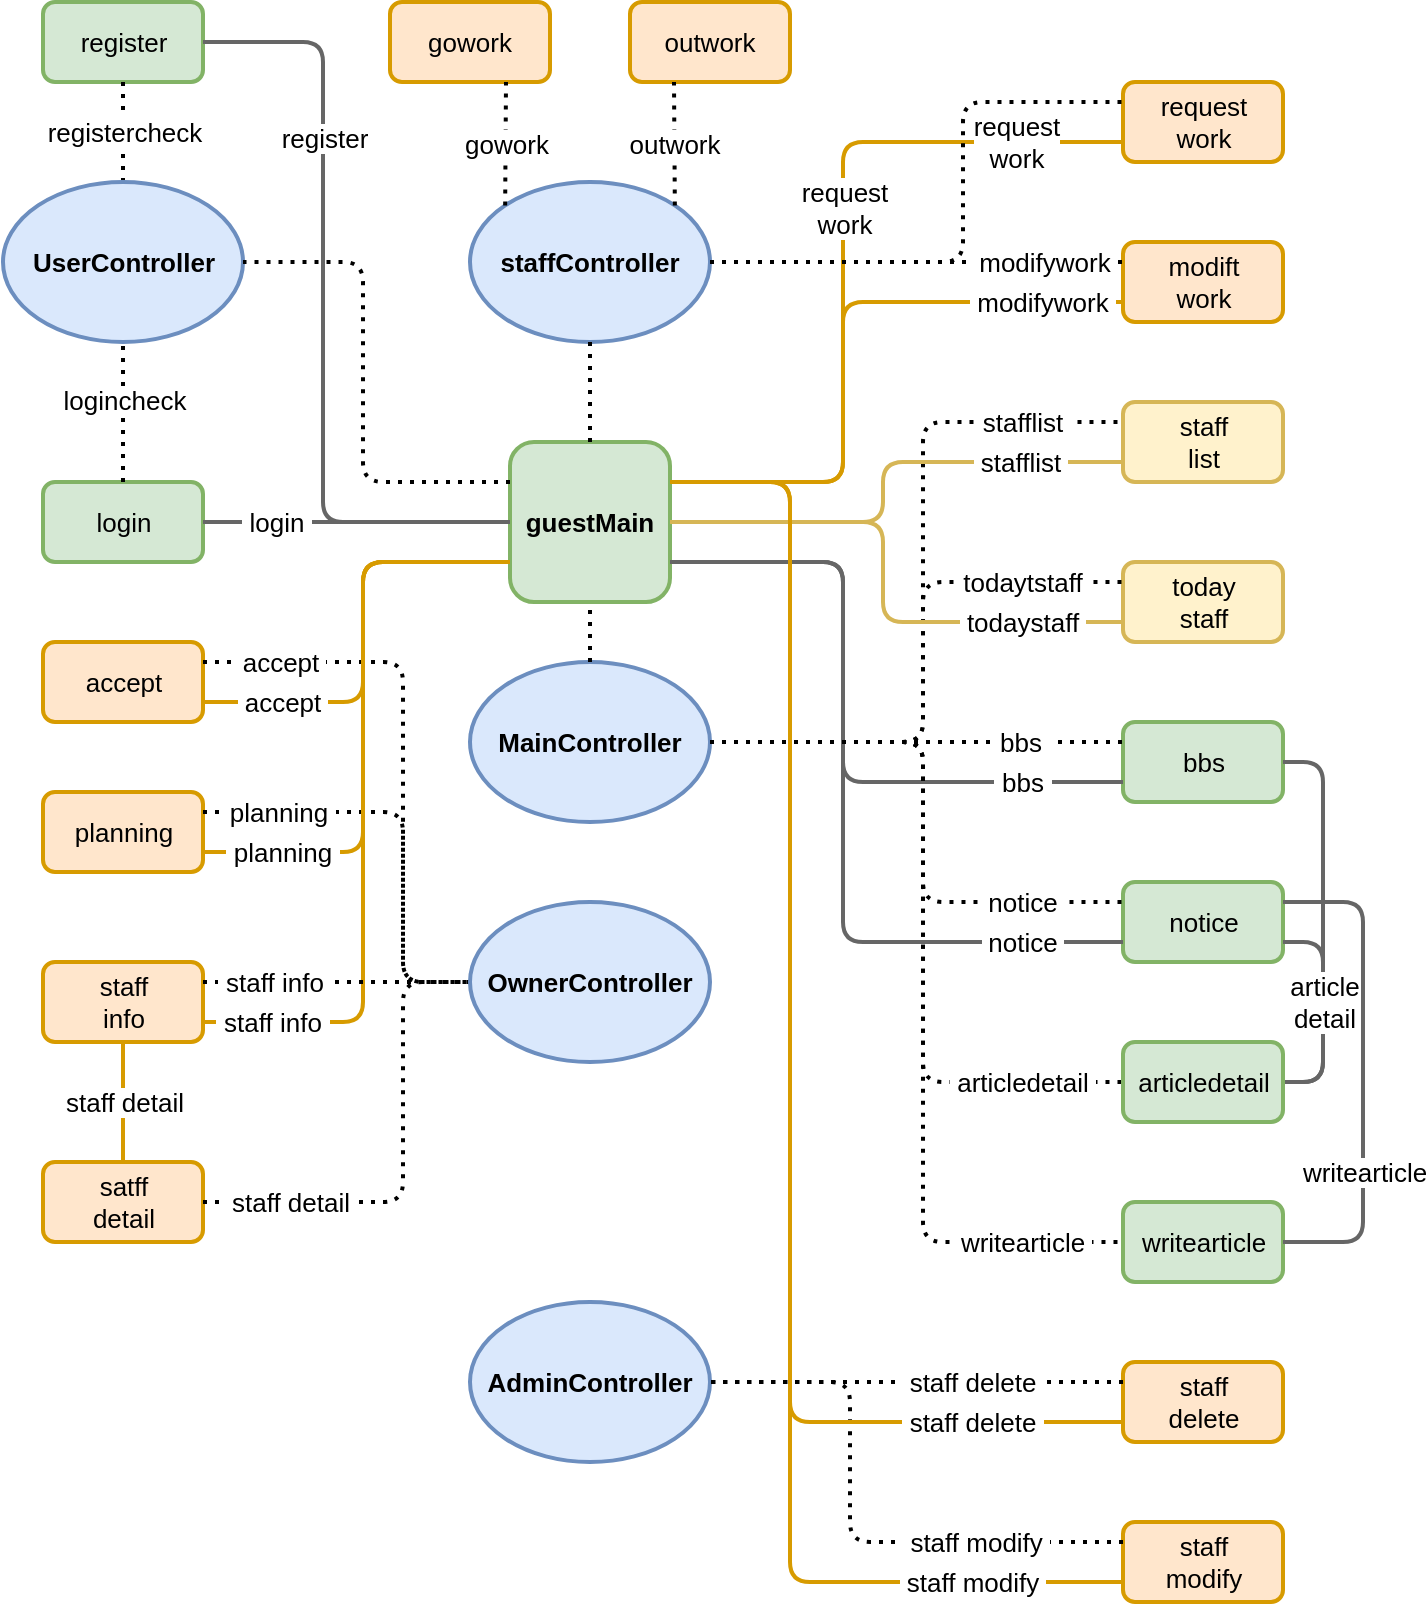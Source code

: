 <mxfile version="11.0.5" type="device"><diagram name="Antpeople" id="c7558073-3199-34d8-9f00-42111426c3f3"><mxGraphModel dx="2332" dy="834" grid="1" gridSize="10" guides="1" tooltips="1" connect="1" arrows="1" fold="1" page="1" pageScale="1" pageWidth="826" pageHeight="1169" background="#ffffff" math="0" shadow="0"><root><mxCell id="0"/><mxCell id="1" parent="0"/><mxCell id="a_1RvsetC4PtcQDAW9_A-1" value="staffController" style="ellipse;whiteSpace=wrap;html=1;fillColor=#dae8fc;strokeColor=#6c8ebf;strokeWidth=2;fontStyle=1;fontSize=13;" parent="1" vertex="1"><mxGeometry x="-520" y="330" width="120" height="80" as="geometry"/></mxCell><mxCell id="a_1RvsetC4PtcQDAW9_A-2" value="login" style="rounded=1;whiteSpace=wrap;html=1;fillColor=#d5e8d4;strokeColor=#82b366;strokeWidth=2;fontStyle=0;fontSize=13;" parent="1" vertex="1"><mxGeometry x="-733.5" y="480" width="80" height="40" as="geometry"/></mxCell><mxCell id="a_1RvsetC4PtcQDAW9_A-3" value="register" style="rounded=1;whiteSpace=wrap;html=1;fillColor=#d5e8d4;strokeColor=#82b366;strokeWidth=2;fontStyle=0;fontSize=13;" parent="1" vertex="1"><mxGeometry x="-733.5" y="240" width="80" height="40" as="geometry"/></mxCell><mxCell id="a_1RvsetC4PtcQDAW9_A-5" value="guestMain" style="rounded=1;whiteSpace=wrap;html=1;fillColor=#d5e8d4;strokeColor=#82b366;strokeWidth=2;fontStyle=1;fontSize=13;" parent="1" vertex="1"><mxGeometry x="-500" y="460" width="80" height="80" as="geometry"/></mxCell><mxCell id="a_1RvsetC4PtcQDAW9_A-6" value="staff&lt;br style=&quot;font-size: 13px;&quot;&gt;list" style="rounded=1;whiteSpace=wrap;html=1;fillColor=#fff2cc;strokeColor=#d6b656;strokeWidth=2;fontStyle=0;fontSize=13;" parent="1" vertex="1"><mxGeometry x="-193.5" y="440" width="80" height="40" as="geometry"/></mxCell><mxCell id="a_1RvsetC4PtcQDAW9_A-7" value="today&lt;br style=&quot;font-size: 13px;&quot;&gt;staff" style="rounded=1;whiteSpace=wrap;html=1;fillColor=#fff2cc;strokeColor=#d6b656;strokeWidth=2;fontStyle=0;fontSize=13;" parent="1" vertex="1"><mxGeometry x="-193.5" y="520" width="80" height="40" as="geometry"/></mxCell><mxCell id="a_1RvsetC4PtcQDAW9_A-8" value="bbs" style="rounded=1;whiteSpace=wrap;html=1;fillColor=#d5e8d4;strokeColor=#82b366;strokeWidth=2;fontStyle=0;fontSize=13;" parent="1" vertex="1"><mxGeometry x="-193.5" y="600" width="80" height="40" as="geometry"/></mxCell><mxCell id="a_1RvsetC4PtcQDAW9_A-9" value="notice" style="rounded=1;whiteSpace=wrap;html=1;fillColor=#d5e8d4;strokeColor=#82b366;strokeWidth=2;fontStyle=0;fontSize=13;" parent="1" vertex="1"><mxGeometry x="-193.5" y="680" width="80" height="40" as="geometry"/></mxCell><mxCell id="a_1RvsetC4PtcQDAW9_A-10" value="&amp;nbsp;stafflist&amp;nbsp;" style="endArrow=none;dashed=1;html=1;entryX=0;entryY=0.25;entryDx=0;entryDy=0;exitX=1;exitY=0.5;exitDx=0;exitDy=0;dashPattern=1 2;strokeWidth=2;fontStyle=0;fontSize=13;" parent="1" source="a_1RvsetC4PtcQDAW9_A-35" target="a_1RvsetC4PtcQDAW9_A-6" edge="1"><mxGeometry x="0.722" width="50" height="50" relative="1" as="geometry"><mxPoint x="-753.5" y="730" as="sourcePoint"/><mxPoint x="-703.5" y="680" as="targetPoint"/><Array as="points"><mxPoint x="-293.5" y="610"/><mxPoint x="-293.5" y="450"/></Array><mxPoint as="offset"/></mxGeometry></mxCell><mxCell id="a_1RvsetC4PtcQDAW9_A-11" value="" style="endArrow=none;dashed=1;html=1;entryX=0.5;entryY=1;entryDx=0;entryDy=0;exitX=0.5;exitY=0;exitDx=0;exitDy=0;dashPattern=1 2;strokeWidth=2;fontStyle=0;fontSize=13;" parent="1" source="a_1RvsetC4PtcQDAW9_A-5" target="a_1RvsetC4PtcQDAW9_A-1" edge="1"><mxGeometry width="50" height="50" relative="1" as="geometry"><mxPoint x="-753.5" y="730" as="sourcePoint"/><mxPoint x="-703.5" y="680" as="targetPoint"/></mxGeometry></mxCell><mxCell id="a_1RvsetC4PtcQDAW9_A-12" value="&amp;nbsp;todaytstaff&amp;nbsp;" style="endArrow=none;dashed=1;html=1;entryX=0;entryY=0.25;entryDx=0;entryDy=0;exitX=1;exitY=0.5;exitDx=0;exitDy=0;dashPattern=1 2;strokeWidth=2;fontStyle=0;fontSize=13;" parent="1" source="a_1RvsetC4PtcQDAW9_A-35" target="a_1RvsetC4PtcQDAW9_A-7" edge="1"><mxGeometry x="0.643" width="50" height="50" relative="1" as="geometry"><mxPoint x="-383.5" y="389.759" as="sourcePoint"/><mxPoint x="-183.5" y="280.103" as="targetPoint"/><Array as="points"><mxPoint x="-293.5" y="610"/><mxPoint x="-293.5" y="530"/></Array><mxPoint as="offset"/></mxGeometry></mxCell><mxCell id="a_1RvsetC4PtcQDAW9_A-13" value="&amp;nbsp;bbs&amp;nbsp;" style="endArrow=none;dashed=1;html=1;entryX=0;entryY=0.25;entryDx=0;entryDy=0;exitX=1;exitY=0.5;exitDx=0;exitDy=0;dashPattern=1 2;strokeWidth=2;fontStyle=0;fontSize=13;" parent="1" source="a_1RvsetC4PtcQDAW9_A-35" target="a_1RvsetC4PtcQDAW9_A-8" edge="1"><mxGeometry x="0.5" width="50" height="50" relative="1" as="geometry"><mxPoint x="-383.5" y="389.759" as="sourcePoint"/><mxPoint x="-183.5" y="400.103" as="targetPoint"/><Array as="points"/><mxPoint as="offset"/></mxGeometry></mxCell><mxCell id="a_1RvsetC4PtcQDAW9_A-14" value="&amp;nbsp;notice&amp;nbsp;" style="endArrow=none;dashed=1;html=1;entryX=0;entryY=0.25;entryDx=0;entryDy=0;exitX=1;exitY=0.5;exitDx=0;exitDy=0;dashPattern=1 2;strokeWidth=2;fontStyle=0;fontSize=13;" parent="1" source="a_1RvsetC4PtcQDAW9_A-35" target="a_1RvsetC4PtcQDAW9_A-9" edge="1"><mxGeometry x="0.643" width="50" height="50" relative="1" as="geometry"><mxPoint x="-383.5" y="389.759" as="sourcePoint"/><mxPoint x="-183.5" y="520.103" as="targetPoint"/><Array as="points"><mxPoint x="-293.5" y="610"/><mxPoint x="-293.5" y="690"/></Array><mxPoint as="offset"/></mxGeometry></mxCell><mxCell id="a_1RvsetC4PtcQDAW9_A-15" value="registercheck" style="endArrow=none;dashed=1;html=1;entryX=0.5;entryY=0;entryDx=0;entryDy=0;exitX=0.5;exitY=1;exitDx=0;exitDy=0;dashPattern=1 2;strokeWidth=2;fontStyle=0;fontSize=13;" parent="1" source="a_1RvsetC4PtcQDAW9_A-3" target="a_1RvsetC4PtcQDAW9_A-33" edge="1"><mxGeometry width="50" height="50" relative="1" as="geometry"><mxPoint x="-753.5" y="650" as="sourcePoint"/><mxPoint x="-703.5" y="600" as="targetPoint"/><Array as="points"/><mxPoint as="offset"/></mxGeometry></mxCell><mxCell id="a_1RvsetC4PtcQDAW9_A-16" value="logincheck" style="endArrow=none;dashed=1;html=1;exitX=0.5;exitY=0;exitDx=0;exitDy=0;entryX=0.5;entryY=1;entryDx=0;entryDy=0;dashPattern=1 2;strokeWidth=2;fontStyle=0;fontSize=13;" parent="1" source="a_1RvsetC4PtcQDAW9_A-2" target="a_1RvsetC4PtcQDAW9_A-33" edge="1"><mxGeometry x="0.167" width="50" height="50" relative="1" as="geometry"><mxPoint x="-753.5" y="650" as="sourcePoint"/><mxPoint x="-703.5" y="600" as="targetPoint"/><Array as="points"/><mxPoint as="offset"/></mxGeometry></mxCell><mxCell id="a_1RvsetC4PtcQDAW9_A-17" value="&amp;nbsp;login&amp;nbsp;" style="endArrow=none;html=1;exitX=1;exitY=0.5;exitDx=0;exitDy=0;rounded=1;strokeWidth=2;entryX=0;entryY=0.5;entryDx=0;entryDy=0;fontStyle=0;fontSize=13;jumpSize=6;fillColor=#f5f5f5;strokeColor=#666666;" parent="1" source="a_1RvsetC4PtcQDAW9_A-2" target="a_1RvsetC4PtcQDAW9_A-5" edge="1"><mxGeometry x="-0.529" width="50" height="50" relative="1" as="geometry"><mxPoint x="-783.5" y="445" as="sourcePoint"/><mxPoint x="-536.5" y="420" as="targetPoint"/><Array as="points"/><mxPoint as="offset"/></mxGeometry></mxCell><mxCell id="a_1RvsetC4PtcQDAW9_A-18" value="register" style="endArrow=none;html=1;exitX=1;exitY=0.5;exitDx=0;exitDy=0;entryX=0;entryY=0.5;entryDx=0;entryDy=0;rounded=1;strokeWidth=2;fontStyle=0;fontSize=13;jumpSize=6;fillColor=#f5f5f5;strokeColor=#666666;" parent="1" source="a_1RvsetC4PtcQDAW9_A-3" target="a_1RvsetC4PtcQDAW9_A-5" edge="1"><mxGeometry x="-0.451" width="50" height="50" relative="1" as="geometry"><mxPoint x="-793.5" y="650" as="sourcePoint"/><mxPoint x="-533.5" y="420" as="targetPoint"/><Array as="points"><mxPoint x="-593.5" y="260"/><mxPoint x="-593.5" y="500"/></Array><mxPoint as="offset"/></mxGeometry></mxCell><mxCell id="a_1RvsetC4PtcQDAW9_A-19" value="&amp;nbsp;todaystaff&amp;nbsp;" style="endArrow=none;html=1;strokeWidth=2;entryX=0;entryY=0.75;entryDx=0;entryDy=0;exitX=1;exitY=0.5;exitDx=0;exitDy=0;fillColor=#fff2cc;strokeColor=#d6b656;fontStyle=0;fontSize=13;" parent="1" source="a_1RvsetC4PtcQDAW9_A-5" target="a_1RvsetC4PtcQDAW9_A-7" edge="1"><mxGeometry x="0.63" width="50" height="50" relative="1" as="geometry"><mxPoint x="-353.5" y="580" as="sourcePoint"/><mxPoint x="-303.5" y="530" as="targetPoint"/><Array as="points"><mxPoint x="-313.5" y="500"/><mxPoint x="-313.5" y="550"/></Array><mxPoint as="offset"/></mxGeometry></mxCell><mxCell id="a_1RvsetC4PtcQDAW9_A-20" value="&amp;nbsp;notice&amp;nbsp;" style="endArrow=none;html=1;strokeWidth=2;exitX=1;exitY=0.75;exitDx=0;exitDy=0;entryX=0;entryY=0.75;entryDx=0;entryDy=0;fontStyle=0;fontSize=13;jumpSize=6;fillColor=#f5f5f5;strokeColor=#666666;" parent="1" source="a_1RvsetC4PtcQDAW9_A-5" target="a_1RvsetC4PtcQDAW9_A-9" edge="1"><mxGeometry x="0.756" width="50" height="50" relative="1" as="geometry"><mxPoint x="-353.5" y="580" as="sourcePoint"/><mxPoint x="-303.5" y="530" as="targetPoint"/><Array as="points"><mxPoint x="-333.5" y="520"/><mxPoint x="-333.5" y="710"/></Array><mxPoint as="offset"/></mxGeometry></mxCell><mxCell id="a_1RvsetC4PtcQDAW9_A-21" value="gowork" style="rounded=1;whiteSpace=wrap;html=1;fillColor=#ffe6cc;strokeColor=#d79b00;strokeWidth=2;fontStyle=0;fontSize=13;" parent="1" vertex="1"><mxGeometry x="-560" y="240" width="80" height="40" as="geometry"/></mxCell><mxCell id="a_1RvsetC4PtcQDAW9_A-22" value="outwork" style="rounded=1;whiteSpace=wrap;html=1;fillColor=#ffe6cc;strokeColor=#d79b00;strokeWidth=2;fontStyle=0;fontSize=13;" parent="1" vertex="1"><mxGeometry x="-440" y="240" width="80" height="40" as="geometry"/></mxCell><mxCell id="a_1RvsetC4PtcQDAW9_A-23" value="gowork" style="endArrow=none;dashed=1;html=1;strokeWidth=2;exitX=0;exitY=0;exitDx=0;exitDy=0;dashPattern=1 2;fontStyle=0;fontSize=13;" parent="1" source="a_1RvsetC4PtcQDAW9_A-1" edge="1"><mxGeometry width="50" height="50" relative="1" as="geometry"><mxPoint x="-493.5" y="300" as="sourcePoint"/><mxPoint x="-502" y="280" as="targetPoint"/></mxGeometry></mxCell><mxCell id="a_1RvsetC4PtcQDAW9_A-24" value="outwork" style="endArrow=none;dashed=1;html=1;strokeWidth=2;exitX=1;exitY=0;exitDx=0;exitDy=0;dashPattern=1 2;fontStyle=0;fontSize=13;" parent="1" source="a_1RvsetC4PtcQDAW9_A-1" edge="1"><mxGeometry width="50" height="50" relative="1" as="geometry"><mxPoint x="-483.5" y="310" as="sourcePoint"/><mxPoint x="-418" y="280" as="targetPoint"/><Array as="points"/></mxGeometry></mxCell><mxCell id="a_1RvsetC4PtcQDAW9_A-25" value="request&lt;br style=&quot;font-size: 13px;&quot;&gt;work" style="rounded=1;whiteSpace=wrap;html=1;fillColor=#ffe6cc;strokeColor=#d79b00;strokeWidth=2;fontStyle=0;fontSize=13;" parent="1" vertex="1"><mxGeometry x="-193.5" y="280" width="80" height="40" as="geometry"/></mxCell><mxCell id="a_1RvsetC4PtcQDAW9_A-26" value="modift&lt;br style=&quot;font-size: 13px;&quot;&gt;work" style="rounded=1;whiteSpace=wrap;html=1;fillColor=#ffe6cc;strokeColor=#d79b00;strokeWidth=2;fontStyle=0;fontSize=13;" parent="1" vertex="1"><mxGeometry x="-193.5" y="360" width="80" height="40" as="geometry"/></mxCell><mxCell id="a_1RvsetC4PtcQDAW9_A-27" value="request&lt;br&gt;work" style="endArrow=none;html=1;strokeWidth=2;exitX=1;exitY=0.25;exitDx=0;exitDy=0;entryX=0;entryY=0.75;entryDx=0;entryDy=0;fillColor=#ffe6cc;strokeColor=#d79b00;fontStyle=0;fontSize=13;" parent="1" source="a_1RvsetC4PtcQDAW9_A-5" target="a_1RvsetC4PtcQDAW9_A-25" edge="1"><mxGeometry x="0.128" width="50" height="50" relative="1" as="geometry"><mxPoint x="-323.5" y="234" as="sourcePoint"/><mxPoint x="-273.5" y="184" as="targetPoint"/><Array as="points"><mxPoint x="-333.5" y="480"/><mxPoint x="-333.5" y="310"/></Array><mxPoint as="offset"/></mxGeometry></mxCell><mxCell id="a_1RvsetC4PtcQDAW9_A-28" value="&amp;nbsp;modifywork&amp;nbsp;" style="endArrow=none;dashed=1;html=1;strokeWidth=2;entryX=0;entryY=0.25;entryDx=0;entryDy=0;exitX=1;exitY=0.5;exitDx=0;exitDy=0;dashPattern=1 2;fontStyle=0;fontSize=13;" parent="1" source="a_1RvsetC4PtcQDAW9_A-1" target="a_1RvsetC4PtcQDAW9_A-26" edge="1"><mxGeometry x="0.619" width="50" height="50" relative="1" as="geometry"><mxPoint x="-323.5" y="304" as="sourcePoint"/><mxPoint x="-273.5" y="254" as="targetPoint"/><Array as="points"><mxPoint x="-273.5" y="370"/></Array><mxPoint as="offset"/></mxGeometry></mxCell><mxCell id="a_1RvsetC4PtcQDAW9_A-29" value="&amp;nbsp;modifywork&amp;nbsp;" style="endArrow=none;html=1;strokeWidth=2;exitX=1;exitY=0.25;exitDx=0;exitDy=0;entryX=0;entryY=0.75;entryDx=0;entryDy=0;fillColor=#ffe6cc;strokeColor=#d79b00;fontStyle=0;fontSize=13;" parent="1" source="a_1RvsetC4PtcQDAW9_A-5" target="a_1RvsetC4PtcQDAW9_A-26" edge="1"><mxGeometry x="0.742" width="50" height="50" relative="1" as="geometry"><mxPoint x="-313.5" y="244" as="sourcePoint"/><mxPoint x="-263.5" y="194" as="targetPoint"/><Array as="points"><mxPoint x="-333.5" y="480"/><mxPoint x="-333.5" y="390"/></Array><mxPoint as="offset"/></mxGeometry></mxCell><mxCell id="a_1RvsetC4PtcQDAW9_A-30" value="request&lt;br&gt;work" style="endArrow=none;dashed=1;html=1;strokeWidth=2;entryX=0;entryY=0.25;entryDx=0;entryDy=0;exitX=1;exitY=0.5;exitDx=0;exitDy=0;dashPattern=1 2;fontStyle=0;fontSize=13;" parent="1" source="a_1RvsetC4PtcQDAW9_A-1" target="a_1RvsetC4PtcQDAW9_A-25" edge="1"><mxGeometry x="-0.143" y="30" width="50" height="50" relative="1" as="geometry"><mxPoint x="-313.5" y="314" as="sourcePoint"/><mxPoint x="-263.5" y="264" as="targetPoint"/><Array as="points"><mxPoint x="-273.5" y="370"/><mxPoint x="-273.5" y="290"/></Array><mxPoint x="30" y="-30" as="offset"/></mxGeometry></mxCell><mxCell id="a_1RvsetC4PtcQDAW9_A-31" value="&amp;nbsp;stafflist&amp;nbsp;" style="endArrow=none;html=1;strokeWidth=2;entryX=0;entryY=0.75;entryDx=0;entryDy=0;exitX=1;exitY=0.5;exitDx=0;exitDy=0;fillColor=#fff2cc;strokeColor=#d6b656;fontStyle=0;fontSize=13;" parent="1" source="a_1RvsetC4PtcQDAW9_A-5" target="a_1RvsetC4PtcQDAW9_A-6" edge="1"><mxGeometry x="0.6" width="50" height="50" relative="1" as="geometry"><mxPoint x="-413.5" y="500" as="sourcePoint"/><mxPoint x="-193.5" y="410" as="targetPoint"/><Array as="points"><mxPoint x="-313.5" y="500"/><mxPoint x="-313.5" y="470"/></Array><mxPoint as="offset"/></mxGeometry></mxCell><mxCell id="a_1RvsetC4PtcQDAW9_A-32" value="&amp;nbsp;bbs&amp;nbsp;" style="endArrow=none;html=1;strokeWidth=2;entryX=0;entryY=0.75;entryDx=0;entryDy=0;exitX=1;exitY=0.75;exitDx=0;exitDy=0;fontStyle=0;fontSize=13;jumpSize=6;fillColor=#f5f5f5;strokeColor=#666666;" parent="1" source="a_1RvsetC4PtcQDAW9_A-5" target="a_1RvsetC4PtcQDAW9_A-8" edge="1"><mxGeometry x="0.697" width="50" height="50" relative="1" as="geometry"><mxPoint x="-413.5" y="500" as="sourcePoint"/><mxPoint x="-193.5" y="570" as="targetPoint"/><Array as="points"><mxPoint x="-333.5" y="520"/><mxPoint x="-333.5" y="630"/></Array><mxPoint as="offset"/></mxGeometry></mxCell><mxCell id="a_1RvsetC4PtcQDAW9_A-33" value="UserController" style="ellipse;whiteSpace=wrap;html=1;fillColor=#dae8fc;strokeColor=#6c8ebf;strokeWidth=2;fontStyle=1;fontSize=13;" parent="1" vertex="1"><mxGeometry x="-753.5" y="330" width="120" height="80" as="geometry"/></mxCell><mxCell id="a_1RvsetC4PtcQDAW9_A-34" value="" style="endArrow=none;dashed=1;html=1;entryX=1;entryY=0.5;entryDx=0;entryDy=0;exitX=0;exitY=0.25;exitDx=0;exitDy=0;dashPattern=1 2;strokeWidth=2;fontStyle=0;fontSize=13;" parent="1" source="a_1RvsetC4PtcQDAW9_A-5" target="a_1RvsetC4PtcQDAW9_A-33" edge="1"><mxGeometry width="50" height="50" relative="1" as="geometry"><mxPoint x="-533.5" y="400" as="sourcePoint"/><mxPoint x="-483.5" y="350" as="targetPoint"/><Array as="points"><mxPoint x="-573.5" y="480"/><mxPoint x="-573.5" y="370"/></Array></mxGeometry></mxCell><mxCell id="a_1RvsetC4PtcQDAW9_A-35" value="MainController" style="ellipse;whiteSpace=wrap;html=1;fillColor=#dae8fc;strokeColor=#6c8ebf;strokeWidth=2;fontStyle=1;fontSize=13;" parent="1" vertex="1"><mxGeometry x="-520" y="570" width="120" height="80" as="geometry"/></mxCell><mxCell id="a_1RvsetC4PtcQDAW9_A-36" value="" style="endArrow=none;dashed=1;html=1;strokeWidth=2;entryX=0.5;entryY=1;entryDx=0;entryDy=0;exitX=0.5;exitY=0;exitDx=0;exitDy=0;dashPattern=1 2;fontStyle=0;fontSize=13;" parent="1" source="a_1RvsetC4PtcQDAW9_A-35" target="a_1RvsetC4PtcQDAW9_A-5" edge="1"><mxGeometry width="50" height="50" relative="1" as="geometry"><mxPoint x="-783.5" y="790" as="sourcePoint"/><mxPoint x="-733.5" y="740" as="targetPoint"/></mxGeometry></mxCell><mxCell id="a_1RvsetC4PtcQDAW9_A-37" value="staff&lt;br style=&quot;font-size: 13px;&quot;&gt;info" style="rounded=1;whiteSpace=wrap;html=1;fillColor=#ffe6cc;strokeColor=#d79b00;strokeWidth=2;fontStyle=0;fontSize=13;" parent="1" vertex="1"><mxGeometry x="-733.5" y="720" width="80" height="40" as="geometry"/></mxCell><mxCell id="a_1RvsetC4PtcQDAW9_A-38" value="planning" style="rounded=1;whiteSpace=wrap;html=1;fillColor=#ffe6cc;strokeColor=#d79b00;strokeWidth=2;fontStyle=0;fontSize=13;" parent="1" vertex="1"><mxGeometry x="-733.5" y="635" width="80" height="40" as="geometry"/></mxCell><mxCell id="a_1RvsetC4PtcQDAW9_A-39" value="accept" style="rounded=1;whiteSpace=wrap;html=1;fillColor=#ffe6cc;strokeColor=#d79b00;strokeWidth=2;fontStyle=0;fontSize=13;" parent="1" vertex="1"><mxGeometry x="-733.5" y="560" width="80" height="40" as="geometry"/></mxCell><mxCell id="a_1RvsetC4PtcQDAW9_A-40" value="satff&lt;br style=&quot;font-size: 13px;&quot;&gt;detail" style="rounded=1;whiteSpace=wrap;html=1;fillColor=#ffe6cc;strokeColor=#d79b00;strokeWidth=2;fontStyle=0;fontSize=13;" parent="1" vertex="1"><mxGeometry x="-733.5" y="820" width="80" height="40" as="geometry"/></mxCell><mxCell id="a_1RvsetC4PtcQDAW9_A-41" value="&amp;nbsp;accept&amp;nbsp;" style="endArrow=none;html=1;strokeWidth=2;entryX=0;entryY=0.75;entryDx=0;entryDy=0;exitX=1;exitY=0.75;exitDx=0;exitDy=0;fillColor=#ffe6cc;strokeColor=#d79b00;fontStyle=0;fontSize=13;" parent="1" source="a_1RvsetC4PtcQDAW9_A-39" target="a_1RvsetC4PtcQDAW9_A-5" edge="1"><mxGeometry x="-0.652" width="50" height="50" relative="1" as="geometry"><mxPoint x="-613.5" y="710" as="sourcePoint"/><mxPoint x="-563.5" y="660" as="targetPoint"/><Array as="points"><mxPoint x="-573.5" y="590"/><mxPoint x="-573.5" y="520"/></Array><mxPoint as="offset"/></mxGeometry></mxCell><mxCell id="a_1RvsetC4PtcQDAW9_A-42" value="&amp;nbsp;planning&amp;nbsp;" style="endArrow=none;dashed=1;html=1;strokeWidth=2;entryX=0;entryY=0.5;entryDx=0;entryDy=0;exitX=1;exitY=0.25;exitDx=0;exitDy=0;dashPattern=1 2;fontStyle=0;fontSize=13;" parent="1" source="a_1RvsetC4PtcQDAW9_A-38" target="a_1RvsetC4PtcQDAW9_A-49" edge="1"><mxGeometry x="-0.66" width="50" height="50" relative="1" as="geometry"><mxPoint x="-613.5" y="760" as="sourcePoint"/><mxPoint x="-563.5" y="710" as="targetPoint"/><Array as="points"><mxPoint x="-553.5" y="645"/><mxPoint x="-553.5" y="730"/></Array><mxPoint as="offset"/></mxGeometry></mxCell><mxCell id="a_1RvsetC4PtcQDAW9_A-43" value="&amp;nbsp;planning&amp;nbsp;" style="endArrow=none;html=1;strokeWidth=2;entryX=0;entryY=0.75;entryDx=0;entryDy=0;exitX=1;exitY=0.75;exitDx=0;exitDy=0;fillColor=#ffe6cc;strokeColor=#d79b00;fontStyle=0;fontSize=13;" parent="1" source="a_1RvsetC4PtcQDAW9_A-38" target="a_1RvsetC4PtcQDAW9_A-5" edge="1"><mxGeometry x="-0.738" width="50" height="50" relative="1" as="geometry"><mxPoint x="-603.5" y="720" as="sourcePoint"/><mxPoint x="-553.5" y="670" as="targetPoint"/><Array as="points"><mxPoint x="-573.5" y="665"/><mxPoint x="-573.5" y="520"/></Array><mxPoint as="offset"/></mxGeometry></mxCell><mxCell id="a_1RvsetC4PtcQDAW9_A-44" value="&amp;nbsp;accept&amp;nbsp;" style="endArrow=none;dashed=1;html=1;strokeWidth=2;exitX=1;exitY=0.25;exitDx=0;exitDy=0;entryX=0;entryY=0.5;entryDx=0;entryDy=0;dashPattern=1 2;fontStyle=0;fontSize=13;" parent="1" source="a_1RvsetC4PtcQDAW9_A-39" target="a_1RvsetC4PtcQDAW9_A-49" edge="1"><mxGeometry x="-0.742" width="50" height="50" relative="1" as="geometry"><mxPoint x="-603.5" y="770" as="sourcePoint"/><mxPoint x="-553.5" y="720" as="targetPoint"/><Array as="points"><mxPoint x="-553.5" y="570"/><mxPoint x="-553.5" y="730"/></Array><mxPoint as="offset"/></mxGeometry></mxCell><mxCell id="a_1RvsetC4PtcQDAW9_A-45" value="&amp;nbsp;staff info&amp;nbsp;" style="endArrow=none;html=1;strokeWidth=2;entryX=0;entryY=0.75;entryDx=0;entryDy=0;exitX=1;exitY=0.75;exitDx=0;exitDy=0;fillColor=#ffe6cc;strokeColor=#d79b00;fontStyle=0;fontSize=13;" parent="1" source="a_1RvsetC4PtcQDAW9_A-37" target="a_1RvsetC4PtcQDAW9_A-5" edge="1"><mxGeometry x="-0.825" width="50" height="50" relative="1" as="geometry"><mxPoint x="-593.5" y="730" as="sourcePoint"/><mxPoint x="-543.5" y="680" as="targetPoint"/><Array as="points"><mxPoint x="-573.5" y="750"/><mxPoint x="-573.5" y="520"/></Array><mxPoint x="1" as="offset"/></mxGeometry></mxCell><mxCell id="a_1RvsetC4PtcQDAW9_A-46" value="&amp;nbsp;staff info&amp;nbsp;" style="endArrow=none;dashed=1;html=1;strokeWidth=2;entryX=0;entryY=0.5;entryDx=0;entryDy=0;exitX=1;exitY=0.25;exitDx=0;exitDy=0;dashPattern=1 2;fontStyle=0;fontSize=13;" parent="1" source="a_1RvsetC4PtcQDAW9_A-37" target="a_1RvsetC4PtcQDAW9_A-49" edge="1"><mxGeometry x="0.429" y="-60" width="50" height="50" relative="1" as="geometry"><mxPoint x="-593.5" y="780" as="sourcePoint"/><mxPoint x="-543.5" y="730" as="targetPoint"/><Array as="points"><mxPoint x="-553.5" y="730"/></Array><mxPoint x="-60" y="-60" as="offset"/></mxGeometry></mxCell><mxCell id="a_1RvsetC4PtcQDAW9_A-47" value="staff detail" style="endArrow=none;html=1;strokeWidth=2;exitX=0.5;exitY=1;exitDx=0;exitDy=0;fillColor=#ffe6cc;strokeColor=#d79b00;entryX=0.5;entryY=0;entryDx=0;entryDy=0;fontStyle=0;fontSize=13;" parent="1" source="a_1RvsetC4PtcQDAW9_A-37" target="a_1RvsetC4PtcQDAW9_A-40" edge="1"><mxGeometry width="50" height="50" relative="1" as="geometry"><mxPoint x="-583.5" y="740" as="sourcePoint"/><mxPoint x="-623.5" y="800" as="targetPoint"/><Array as="points"><mxPoint x="-693.5" y="780"/></Array><mxPoint as="offset"/></mxGeometry></mxCell><mxCell id="a_1RvsetC4PtcQDAW9_A-48" value="&amp;nbsp;staff detail&amp;nbsp;" style="endArrow=none;dashed=1;html=1;strokeWidth=2;exitX=1;exitY=0.5;exitDx=0;exitDy=0;entryX=0;entryY=0.5;entryDx=0;entryDy=0;dashPattern=1 2;fontStyle=0;fontSize=13;" parent="1" source="a_1RvsetC4PtcQDAW9_A-40" target="a_1RvsetC4PtcQDAW9_A-49" edge="1"><mxGeometry x="-0.643" width="50" height="50" relative="1" as="geometry"><mxPoint x="-583.5" y="790" as="sourcePoint"/><mxPoint x="-513.5" y="680" as="targetPoint"/><Array as="points"><mxPoint x="-553.5" y="840"/><mxPoint x="-553.5" y="730"/></Array><mxPoint as="offset"/></mxGeometry></mxCell><mxCell id="a_1RvsetC4PtcQDAW9_A-49" value="OwnerController" style="ellipse;whiteSpace=wrap;html=1;fillColor=#dae8fc;strokeColor=#6c8ebf;strokeWidth=2;fontStyle=1;fontSize=13;" parent="1" vertex="1"><mxGeometry x="-520" y="690" width="120" height="80" as="geometry"/></mxCell><mxCell id="lQ2ltXr9PRCqVywLXfoR-3" value="&amp;nbsp;articledetail&amp;nbsp;" style="endArrow=none;dashed=1;html=1;entryX=0;entryY=0.5;entryDx=0;entryDy=0;exitX=1;exitY=0.5;exitDx=0;exitDy=0;dashPattern=1 2;strokeWidth=2;fontStyle=0;fontSize=13;" parent="1" source="a_1RvsetC4PtcQDAW9_A-35" edge="1"><mxGeometry x="0.73" width="50" height="50" relative="1" as="geometry"><mxPoint x="-393.5" y="710" as="sourcePoint"/><mxPoint x="-193.5" y="780" as="targetPoint"/><Array as="points"><mxPoint x="-293.5" y="610"/><mxPoint x="-293.5" y="780"/></Array><mxPoint as="offset"/></mxGeometry></mxCell><mxCell id="lQ2ltXr9PRCqVywLXfoR-4" value="article&lt;br&gt;detail" style="endArrow=none;html=1;strokeWidth=2;exitX=1;exitY=0.5;exitDx=0;exitDy=0;entryX=1;entryY=0.5;entryDx=0;entryDy=0;fontStyle=0;fontSize=13;jumpSize=6;fillColor=#f5f5f5;strokeColor=#666666;" parent="1" source="a_1RvsetC4PtcQDAW9_A-8" edge="1"><mxGeometry x="0.4" width="50" height="50" relative="1" as="geometry"><mxPoint x="-193.5" y="605" as="sourcePoint"/><mxPoint x="-113.5" y="780" as="targetPoint"/><Array as="points"><mxPoint x="-93.5" y="620"/><mxPoint x="-93.5" y="780"/></Array><mxPoint as="offset"/></mxGeometry></mxCell><mxCell id="lQ2ltXr9PRCqVywLXfoR-7" value="article&lt;br&gt;detail" style="endArrow=none;html=1;strokeWidth=2;exitX=1;exitY=0.75;exitDx=0;exitDy=0;entryX=1;entryY=0.5;entryDx=0;entryDy=0;fontStyle=0;fontSize=13;jumpSize=6;fillColor=#f5f5f5;strokeColor=#666666;" parent="1" source="a_1RvsetC4PtcQDAW9_A-9" edge="1"><mxGeometry x="-0.091" width="50" height="50" relative="1" as="geometry"><mxPoint x="-63.5" y="655" as="sourcePoint"/><mxPoint x="-113.5" y="780" as="targetPoint"/><Array as="points"><mxPoint x="-93.5" y="710"/><mxPoint x="-93.5" y="780"/></Array><mxPoint as="offset"/></mxGeometry></mxCell><mxCell id="lQ2ltXr9PRCqVywLXfoR-8" value="writearticle" style="rounded=1;whiteSpace=wrap;html=1;fillColor=#d5e8d4;strokeColor=#82b366;strokeWidth=2;fontStyle=0;fontSize=13;" parent="1" vertex="1"><mxGeometry x="-193.5" y="840" width="80" height="40" as="geometry"/></mxCell><mxCell id="lQ2ltXr9PRCqVywLXfoR-9" value="articledetail" style="rounded=1;whiteSpace=wrap;html=1;fillColor=#d5e8d4;strokeColor=#82b366;strokeWidth=2;fontStyle=0;fontSize=13;" parent="1" vertex="1"><mxGeometry x="-193.5" y="760" width="80" height="40" as="geometry"/></mxCell><mxCell id="lQ2ltXr9PRCqVywLXfoR-10" value="writearticle" style="endArrow=none;html=1;strokeWidth=2;entryX=1;entryY=0.5;entryDx=0;entryDy=0;exitX=1;exitY=0.25;exitDx=0;exitDy=0;fontStyle=0;fontSize=13;jumpSize=6;fillColor=#f5f5f5;strokeColor=#666666;" parent="1" source="a_1RvsetC4PtcQDAW9_A-9" edge="1"><mxGeometry x="0.4" width="50" height="50" relative="1" as="geometry"><mxPoint x="-113.5" y="690" as="sourcePoint"/><mxPoint x="-113.5" y="860" as="targetPoint"/><Array as="points"><mxPoint x="-73.5" y="690"/><mxPoint x="-73.5" y="860"/></Array><mxPoint as="offset"/></mxGeometry></mxCell><mxCell id="lQ2ltXr9PRCqVywLXfoR-11" value="&amp;nbsp;writearticle&amp;nbsp;" style="endArrow=none;dashed=1;html=1;entryX=0;entryY=0.5;entryDx=0;entryDy=0;exitX=1;exitY=0.5;exitDx=0;exitDy=0;dashPattern=1 2;strokeWidth=2;fontStyle=0;fontSize=13;" parent="1" source="a_1RvsetC4PtcQDAW9_A-35" target="lQ2ltXr9PRCqVywLXfoR-8" edge="1"><mxGeometry x="0.778" width="50" height="50" relative="1" as="geometry"><mxPoint x="-383.5" y="620" as="sourcePoint"/><mxPoint x="-183.5" y="790" as="targetPoint"/><Array as="points"><mxPoint x="-293.5" y="610"/><mxPoint x="-293.5" y="860"/></Array><mxPoint as="offset"/></mxGeometry></mxCell><mxCell id="qyQ3Z-UJQqw74AqU4zHn-1" value="AdminController" style="ellipse;whiteSpace=wrap;html=1;fillColor=#dae8fc;strokeColor=#6c8ebf;strokeWidth=2;fontStyle=1;fontSize=13;" vertex="1" parent="1"><mxGeometry x="-520" y="890" width="120" height="80" as="geometry"/></mxCell><mxCell id="qyQ3Z-UJQqw74AqU4zHn-4" value="staff&lt;br&gt;modify" style="rounded=1;whiteSpace=wrap;html=1;fillColor=#ffe6cc;strokeColor=#d79b00;strokeWidth=2;fontStyle=0;fontSize=13;" vertex="1" parent="1"><mxGeometry x="-193.5" y="1000" width="80" height="40" as="geometry"/></mxCell><mxCell id="qyQ3Z-UJQqw74AqU4zHn-5" value="staff&lt;br&gt;delete" style="rounded=1;whiteSpace=wrap;html=1;fillColor=#ffe6cc;strokeColor=#d79b00;strokeWidth=2;fontStyle=0;fontSize=13;" vertex="1" parent="1"><mxGeometry x="-193.5" y="920" width="80" height="40" as="geometry"/></mxCell><mxCell id="qyQ3Z-UJQqw74AqU4zHn-6" value="&amp;nbsp; staff modify&amp;nbsp;" style="endArrow=none;dashed=1;html=1;strokeWidth=2;dashPattern=1 2;fontStyle=0;fontSize=13;entryX=1;entryY=0.5;entryDx=0;entryDy=0;exitX=0;exitY=0.25;exitDx=0;exitDy=0;" edge="1" parent="1" source="qyQ3Z-UJQqw74AqU4zHn-4" target="qyQ3Z-UJQqw74AqU4zHn-1"><mxGeometry x="-0.466" width="50" height="50" relative="1" as="geometry"><mxPoint x="-240" y="1020" as="sourcePoint"/><mxPoint x="-530" y="890" as="targetPoint"/><Array as="points"><mxPoint x="-330" y="1010"/><mxPoint x="-330" y="930"/></Array><mxPoint x="1" as="offset"/></mxGeometry></mxCell><mxCell id="qyQ3Z-UJQqw74AqU4zHn-7" value="&amp;nbsp;staff delete&amp;nbsp;" style="endArrow=none;dashed=1;html=1;strokeWidth=2;dashPattern=1 2;fontStyle=0;fontSize=13;entryX=1;entryY=0.5;entryDx=0;entryDy=0;exitX=0;exitY=0.25;exitDx=0;exitDy=0;" edge="1" parent="1" source="qyQ3Z-UJQqw74AqU4zHn-5" target="qyQ3Z-UJQqw74AqU4zHn-1"><mxGeometry x="-0.259" width="50" height="50" relative="1" as="geometry"><mxPoint x="-500" y="960" as="sourcePoint"/><mxPoint x="-493" y="950" as="targetPoint"/><Array as="points"/><mxPoint x="1" as="offset"/></mxGeometry></mxCell><mxCell id="qyQ3Z-UJQqw74AqU4zHn-9" value="&amp;nbsp;staff delete&amp;nbsp;" style="endArrow=none;html=1;strokeWidth=2;fillColor=#ffe6cc;strokeColor=#d79b00;fontStyle=0;fontSize=13;entryX=1;entryY=0.25;entryDx=0;entryDy=0;exitX=0;exitY=0.75;exitDx=0;exitDy=0;" edge="1" parent="1" source="qyQ3Z-UJQqw74AqU4zHn-5" target="a_1RvsetC4PtcQDAW9_A-5"><mxGeometry x="-0.78" width="50" height="50" relative="1" as="geometry"><mxPoint x="-510" y="950" as="sourcePoint"/><mxPoint x="-510" y="540" as="targetPoint"/><Array as="points"><mxPoint x="-360" y="950"/><mxPoint x="-360" y="480"/></Array><mxPoint x="1" as="offset"/></mxGeometry></mxCell><mxCell id="qyQ3Z-UJQqw74AqU4zHn-10" value="&amp;nbsp;staff modify&amp;nbsp;" style="endArrow=none;html=1;strokeWidth=2;fillColor=#ffe6cc;strokeColor=#d79b00;fontStyle=0;fontSize=13;exitX=0;exitY=0.75;exitDx=0;exitDy=0;entryX=1;entryY=0.25;entryDx=0;entryDy=0;" edge="1" parent="1" source="qyQ3Z-UJQqw74AqU4zHn-4" target="a_1RvsetC4PtcQDAW9_A-5"><mxGeometry x="-0.803" width="50" height="50" relative="1" as="geometry"><mxPoint x="-193.5" y="950" as="sourcePoint"/><mxPoint x="-400" y="450" as="targetPoint"/><Array as="points"><mxPoint x="-360" y="1030"/><mxPoint x="-360" y="480"/></Array><mxPoint x="1" as="offset"/></mxGeometry></mxCell></root></mxGraphModel></diagram></mxfile>